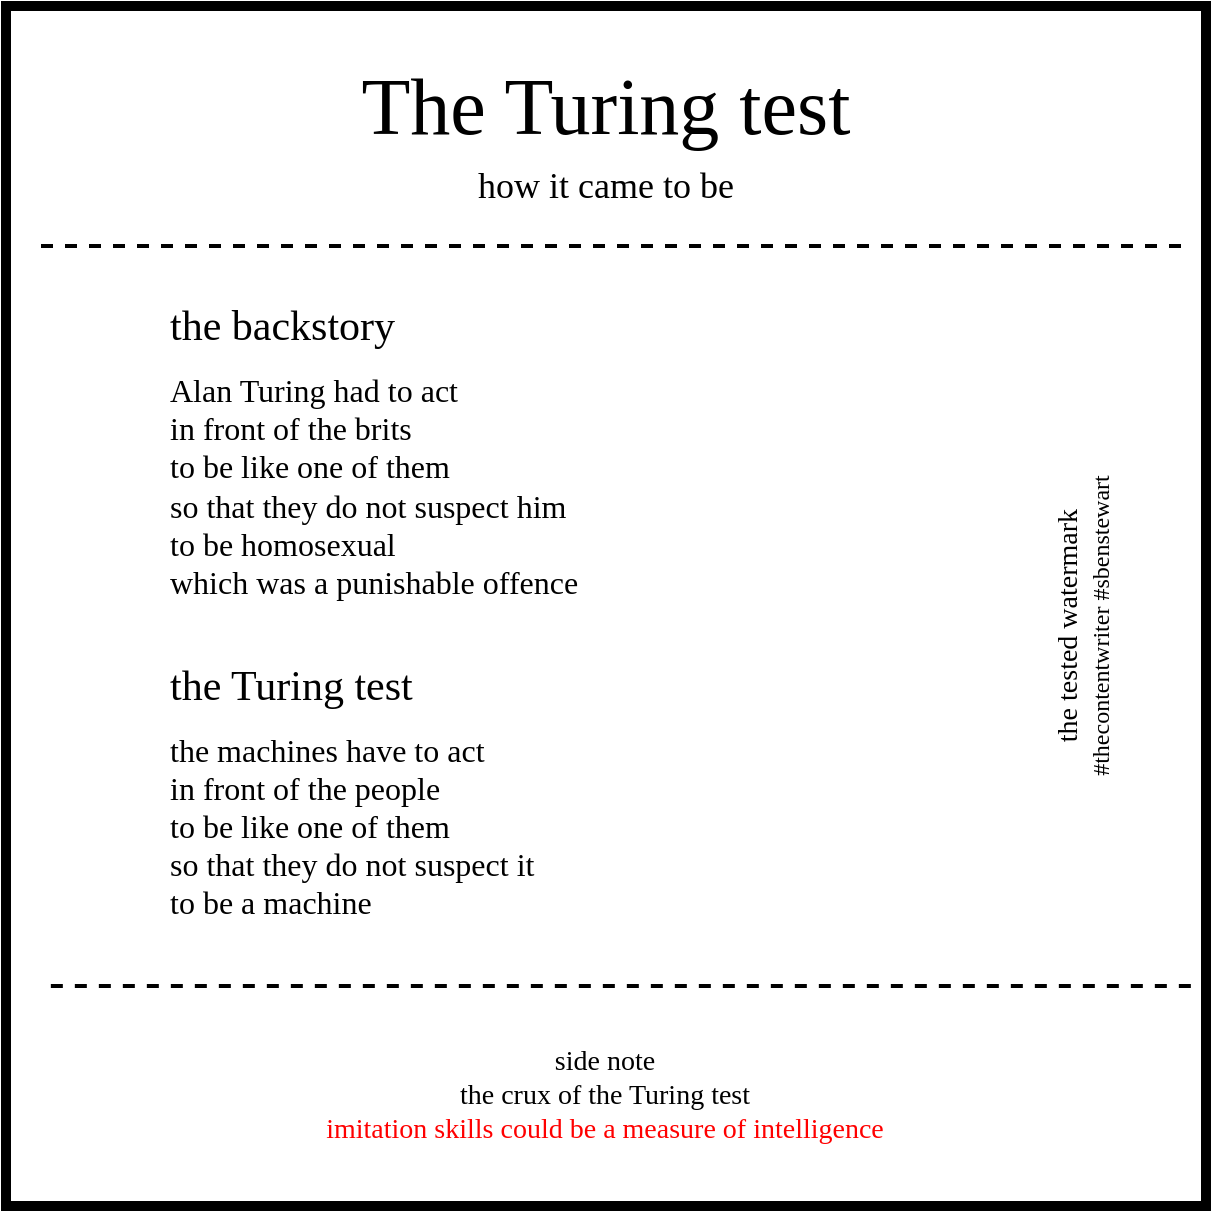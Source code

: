 <mxfile version="12.6.1" type="device"><diagram id="dX7Dphyso45SB9-RoEhv" name="Page-1"><mxGraphModel dx="742" dy="474" grid="1" gridSize="10" guides="1" tooltips="1" connect="1" arrows="1" fold="1" page="1" pageScale="1" pageWidth="827" pageHeight="1169" math="0" shadow="0"><root><mxCell id="0"/><mxCell id="1" parent="0"/><mxCell id="nfxZPmU7g6QgWNAvG-ER-2" value="" style="whiteSpace=wrap;html=1;aspect=fixed;strokeWidth=5;" parent="1" vertex="1"><mxGeometry x="210" y="90" width="600" height="600" as="geometry"/></mxCell><mxCell id="8b6ggLF4gSHIukh4vJdm-18" value="&lt;font face=&quot;xkcd&quot;&gt;&lt;span style=&quot;font-size: 40px&quot;&gt;The Turing test&lt;/span&gt;&lt;br&gt;&lt;/font&gt;" style="text;html=1;strokeColor=none;fillColor=none;align=center;verticalAlign=middle;whiteSpace=wrap;rounded=0;" parent="1" vertex="1"><mxGeometry x="210" y="130" width="600" height="20" as="geometry"/></mxCell><mxCell id="8b6ggLF4gSHIukh4vJdm-24" value="&lt;font face=&quot;xkcd&quot;&gt;&lt;span style=&quot;font-size: 18px&quot;&gt;how it came to be&lt;/span&gt;&lt;br&gt;&lt;/font&gt;" style="text;html=1;strokeColor=none;fillColor=none;align=center;verticalAlign=middle;whiteSpace=wrap;rounded=0;" parent="1" vertex="1"><mxGeometry x="210" y="170" width="600" height="20" as="geometry"/></mxCell><mxCell id="8b6ggLF4gSHIukh4vJdm-30" value="" style="endArrow=none;dashed=1;html=1;strokeWidth=2;" parent="1" edge="1"><mxGeometry width="50" height="50" relative="1" as="geometry"><mxPoint x="797.5" y="210" as="sourcePoint"/><mxPoint x="222.5" y="210" as="targetPoint"/></mxGeometry></mxCell><mxCell id="k-dpR7HA_-HZ3Fbqk2lw-16" value="" style="endArrow=none;dashed=1;html=1;strokeWidth=2;" parent="1" edge="1"><mxGeometry width="50" height="50" relative="1" as="geometry"><mxPoint x="802.42" y="580" as="sourcePoint"/><mxPoint x="227.42" y="580" as="targetPoint"/></mxGeometry></mxCell><mxCell id="k-dpR7HA_-HZ3Fbqk2lw-17" value="&lt;font face=&quot;xkcd&quot;&gt;&lt;span style=&quot;font-size: 14px&quot;&gt;side note&lt;br&gt;&lt;/span&gt;&lt;span style=&quot;font-size: 14px&quot;&gt;the crux of the Turing test&lt;br&gt;&lt;/span&gt;&lt;/font&gt;&lt;font color=&quot;#ff0000&quot;&gt;&lt;font face=&quot;xkcd&quot;&gt;&lt;span style=&quot;font-size: 14px&quot;&gt;imitation&amp;nbsp;&lt;/span&gt;&lt;/font&gt;&lt;/font&gt;&lt;span style=&quot;color: rgb(255 , 0 , 0) ; font-family: &amp;#34;xkcd&amp;#34; ; font-size: 14px&quot;&gt;skills&lt;/span&gt;&lt;font color=&quot;#ff0000&quot;&gt;&lt;font face=&quot;xkcd&quot;&gt;&lt;span style=&quot;font-size: 14px&quot;&gt;&amp;nbsp;could be a measure of intelligence&lt;/span&gt;&lt;/font&gt;&lt;/font&gt;&lt;font face=&quot;xkcd&quot;&gt;&lt;br&gt;&lt;/font&gt;" style="text;html=1;strokeColor=none;fillColor=none;align=center;verticalAlign=middle;whiteSpace=wrap;rounded=0;" parent="1" vertex="1"><mxGeometry x="227.41" y="600" width="565.17" height="70" as="geometry"/></mxCell><mxCell id="euaHSMH8fYii958cPEId-22" style="edgeStyle=orthogonalEdgeStyle;rounded=0;orthogonalLoop=1;jettySize=auto;html=1;exitX=0.5;exitY=1;exitDx=0;exitDy=0;strokeWidth=2;" parent="1" edge="1"><mxGeometry relative="1" as="geometry"><mxPoint x="661" y="451" as="sourcePoint"/><mxPoint x="661" y="451" as="targetPoint"/></mxGeometry></mxCell><mxCell id="pKVuHFSoDqtFi99w7tCS-15" value="&lt;font face=&quot;xkcd&quot;&gt;&lt;span style=&quot;font-size: 14px&quot;&gt;the tested watermark&lt;/span&gt;&lt;/font&gt;&lt;font face=&quot;xkcd&quot;&gt;&lt;span style=&quot;font-size: 14px&quot;&gt;&lt;br&gt;&lt;/span&gt;#thecontentwriter #sbenstewart&lt;br&gt;&lt;/font&gt;" style="text;html=1;strokeColor=none;fillColor=none;align=center;verticalAlign=middle;whiteSpace=wrap;rounded=0;rotation=-90;" parent="1" vertex="1"><mxGeometry x="630" y="390" width="236.56" height="20" as="geometry"/></mxCell><mxCell id="frxPXEuV3ZJYjyTecZVt-1" value="Alan Turing had to act&amp;nbsp;&amp;nbsp;&lt;br&gt;in front of the brits&lt;br&gt;to be like one of them&amp;nbsp;&amp;nbsp;&lt;br&gt;so that they do not suspect him &lt;br&gt;to be homosexual&lt;br&gt;which was a punishable offence" style="text;html=1;strokeColor=none;fillColor=none;align=left;verticalAlign=middle;whiteSpace=wrap;rounded=0;fontFamily=xkcd;fontSize=16;" parent="1" vertex="1"><mxGeometry x="290" y="260" width="400" height="140" as="geometry"/></mxCell><mxCell id="XsvNUJq7mLVGqKNrsg9B-1" value="the machines have to act&amp;nbsp;&amp;nbsp;&lt;br&gt;in front of the people&lt;br&gt;to be like one of them&amp;nbsp;&amp;nbsp;&lt;br&gt;so that they do not suspect it&amp;nbsp;&lt;br&gt;to be a machine" style="text;html=1;strokeColor=none;fillColor=none;align=left;verticalAlign=middle;whiteSpace=wrap;rounded=0;fontFamily=xkcd;fontSize=16;" vertex="1" parent="1"><mxGeometry x="290" y="440" width="400" height="120" as="geometry"/></mxCell><mxCell id="XsvNUJq7mLVGqKNrsg9B-2" value="&lt;div style=&quot;font-size: 21px&quot;&gt;&lt;span style=&quot;font-size: 21px ; font-family: &amp;#34;xkcd&amp;#34;&quot;&gt;the backstory&lt;/span&gt;&lt;/div&gt;" style="text;html=1;strokeColor=none;fillColor=none;align=left;verticalAlign=middle;whiteSpace=wrap;rounded=0;fontSize=21;" vertex="1" parent="1"><mxGeometry x="290" y="240" width="430.28" height="20" as="geometry"/></mxCell><mxCell id="XsvNUJq7mLVGqKNrsg9B-3" value="&lt;div style=&quot;font-size: 21px&quot;&gt;&lt;span style=&quot;font-size: 21px ; font-family: &amp;#34;xkcd&amp;#34;&quot;&gt;the Turing test&lt;/span&gt;&lt;/div&gt;" style="text;html=1;strokeColor=none;fillColor=none;align=left;verticalAlign=middle;whiteSpace=wrap;rounded=0;fontSize=21;" vertex="1" parent="1"><mxGeometry x="290" y="420" width="430.28" height="20" as="geometry"/></mxCell></root></mxGraphModel></diagram></mxfile>